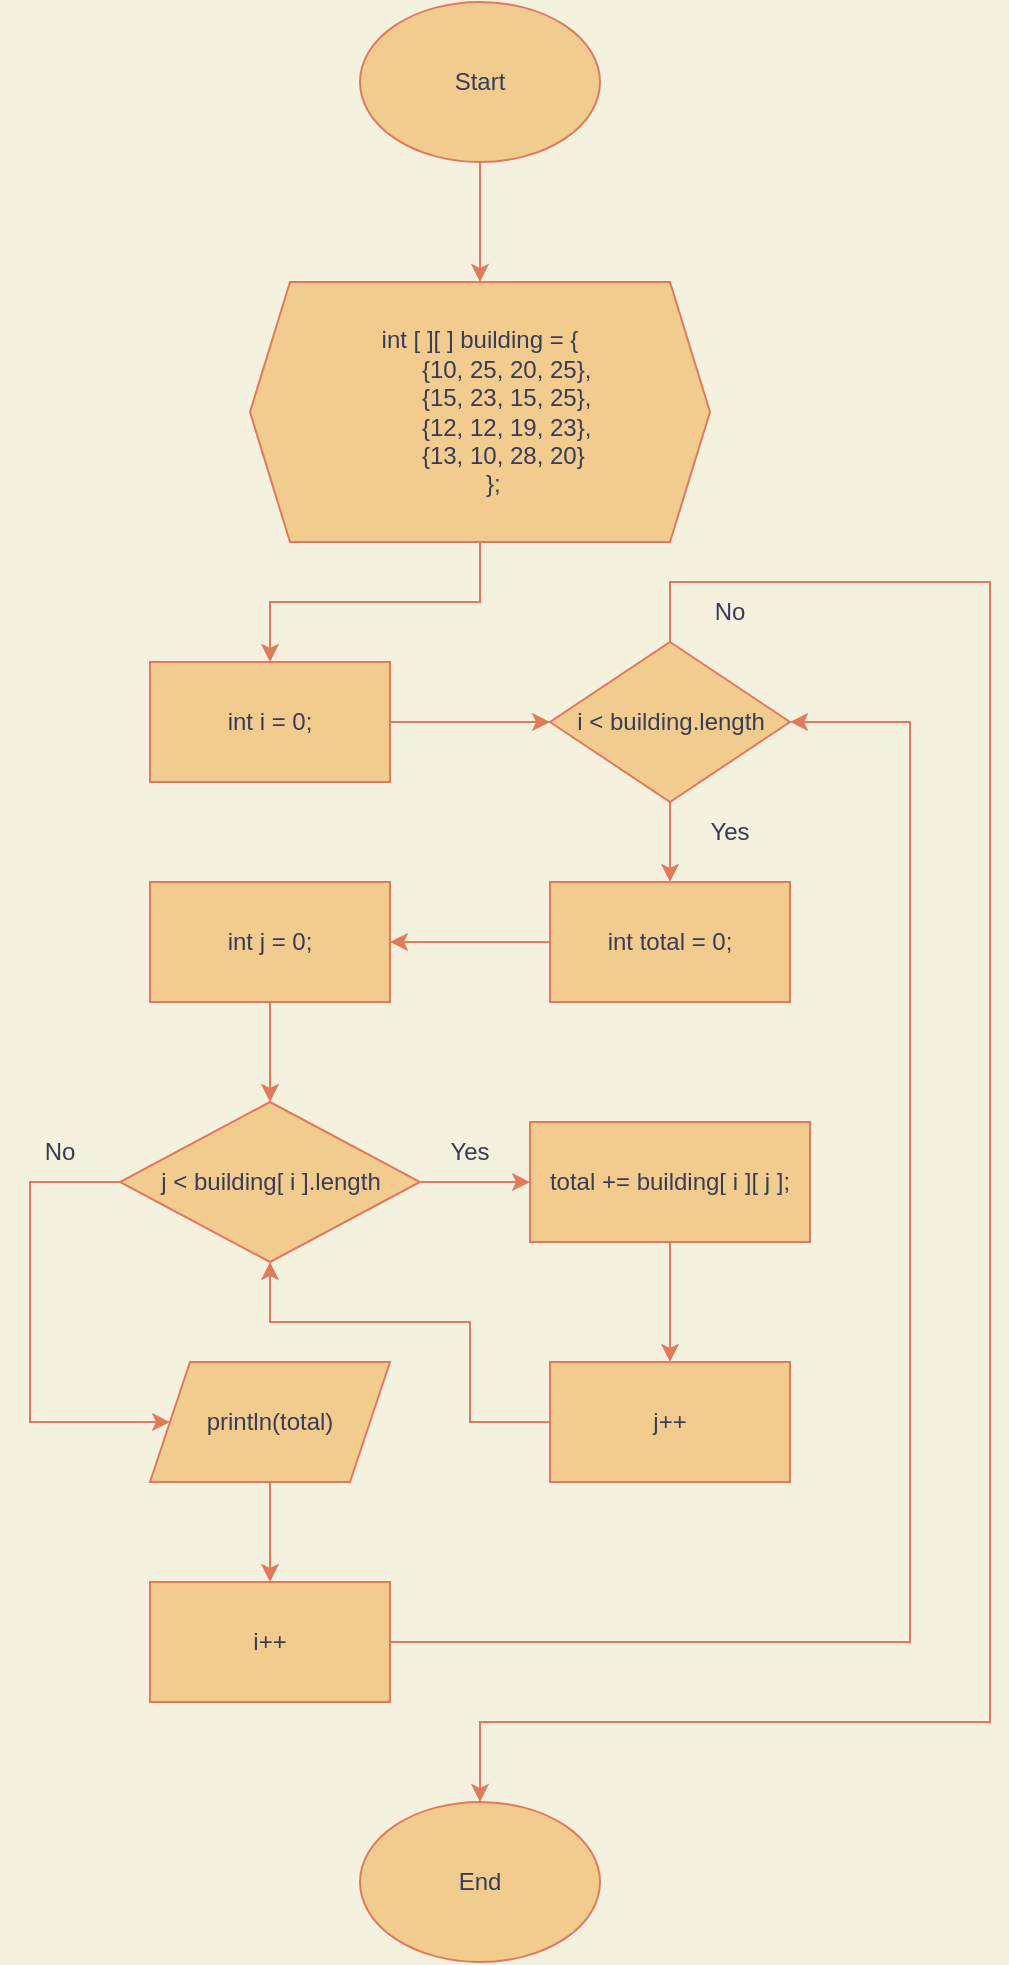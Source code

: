 <mxfile version="20.3.0" type="device"><diagram id="k0EZAjdPuMYP8PGCmBsO" name="Page-1"><mxGraphModel dx="1386" dy="905" grid="1" gridSize="10" guides="1" tooltips="1" connect="1" arrows="1" fold="1" page="1" pageScale="1" pageWidth="850" pageHeight="1100" background="#F4F1DE" math="0" shadow="0"><root><mxCell id="0"/><mxCell id="1" parent="0"/><mxCell id="sRJ_flXJZUKk0AQYQXK5-1" value="Start" style="ellipse;whiteSpace=wrap;html=1;fillColor=#F2CC8F;strokeColor=#E07A5F;fontColor=#393C56;" parent="1" vertex="1"><mxGeometry x="365" width="120" height="80" as="geometry"/></mxCell><mxCell id="sRJ_flXJZUKk0AQYQXK5-2" value="End" style="ellipse;whiteSpace=wrap;html=1;fillColor=#F2CC8F;strokeColor=#E07A5F;fontColor=#393C56;" parent="1" vertex="1"><mxGeometry x="365" y="900" width="120" height="80" as="geometry"/></mxCell><mxCell id="sRJ_flXJZUKk0AQYQXK5-3" value="&lt;div&gt;int [ ][ ] building = {&lt;/div&gt;&lt;div&gt;&amp;nbsp; &amp;nbsp; &amp;nbsp; &amp;nbsp; {10, 25, 20, 25},&lt;/div&gt;&lt;div&gt;&amp;nbsp; &amp;nbsp; &amp;nbsp; &amp;nbsp; {15, 23, 15, 25},&lt;/div&gt;&lt;div&gt;&amp;nbsp; &amp;nbsp; &amp;nbsp; &amp;nbsp; {12, 12, 19, 23},&lt;/div&gt;&lt;div&gt;&amp;nbsp; &amp;nbsp; &amp;nbsp; &amp;nbsp; {13, 10, 28, 20}&amp;nbsp;&lt;/div&gt;&lt;div&gt;&amp;nbsp; &amp;nbsp; };&lt;/div&gt;" style="shape=hexagon;perimeter=hexagonPerimeter2;whiteSpace=wrap;html=1;fixedSize=1;fillColor=#F2CC8F;strokeColor=#E07A5F;fontColor=#393C56;" parent="1" vertex="1"><mxGeometry x="310" y="140" width="230" height="130" as="geometry"/></mxCell><mxCell id="sRJ_flXJZUKk0AQYQXK5-4" value="j &amp;lt; building[ i ].length" style="shape=rhombus;html=1;dashed=0;whitespace=wrap;perimeter=rhombusPerimeter;fillColor=#F2CC8F;strokeColor=#E07A5F;fontColor=#393C56;" parent="1" vertex="1"><mxGeometry x="245" y="550" width="150" height="80" as="geometry"/></mxCell><mxCell id="sRJ_flXJZUKk0AQYQXK5-5" value="int i = 0;" style="rounded=0;whiteSpace=wrap;html=1;fillColor=#F2CC8F;strokeColor=#E07A5F;fontColor=#393C56;" parent="1" vertex="1"><mxGeometry x="260" y="330" width="120" height="60" as="geometry"/></mxCell><mxCell id="sRJ_flXJZUKk0AQYQXK5-6" value="int total = 0;" style="rounded=0;whiteSpace=wrap;html=1;fillColor=#F2CC8F;strokeColor=#E07A5F;fontColor=#393C56;" parent="1" vertex="1"><mxGeometry x="460" y="440" width="120" height="60" as="geometry"/></mxCell><mxCell id="sRJ_flXJZUKk0AQYQXK5-7" value="i &amp;lt; building.length" style="shape=rhombus;html=1;dashed=0;whitespace=wrap;perimeter=rhombusPerimeter;fillColor=#F2CC8F;strokeColor=#E07A5F;fontColor=#393C56;" parent="1" vertex="1"><mxGeometry x="460" y="320" width="120" height="80" as="geometry"/></mxCell><mxCell id="sRJ_flXJZUKk0AQYQXK5-8" value="int j = 0;" style="rounded=0;whiteSpace=wrap;html=1;fillColor=#F2CC8F;strokeColor=#E07A5F;fontColor=#393C56;" parent="1" vertex="1"><mxGeometry x="260" y="440" width="120" height="60" as="geometry"/></mxCell><mxCell id="sRJ_flXJZUKk0AQYQXK5-10" value="" style="endArrow=classic;html=1;rounded=0;entryX=1;entryY=0.5;entryDx=0;entryDy=0;exitX=0;exitY=0.5;exitDx=0;exitDy=0;labelBackgroundColor=#F4F1DE;strokeColor=#E07A5F;fontColor=#393C56;" parent="1" source="sRJ_flXJZUKk0AQYQXK5-6" target="sRJ_flXJZUKk0AQYQXK5-8" edge="1"><mxGeometry width="50" height="50" relative="1" as="geometry"><mxPoint x="110" y="370" as="sourcePoint"/><mxPoint x="160" y="320" as="targetPoint"/></mxGeometry></mxCell><mxCell id="sRJ_flXJZUKk0AQYQXK5-11" value="" style="endArrow=classic;html=1;rounded=0;entryX=0.5;entryY=0;entryDx=0;entryDy=0;exitX=0.5;exitY=1;exitDx=0;exitDy=0;labelBackgroundColor=#F4F1DE;strokeColor=#E07A5F;fontColor=#393C56;" parent="1" source="sRJ_flXJZUKk0AQYQXK5-7" target="sRJ_flXJZUKk0AQYQXK5-6" edge="1"><mxGeometry width="50" height="50" relative="1" as="geometry"><mxPoint x="120" y="380" as="sourcePoint"/><mxPoint x="170" y="330" as="targetPoint"/></mxGeometry></mxCell><mxCell id="sRJ_flXJZUKk0AQYQXK5-12" value="" style="endArrow=classic;html=1;rounded=0;entryX=0;entryY=0.5;entryDx=0;entryDy=0;exitX=1;exitY=0.5;exitDx=0;exitDy=0;labelBackgroundColor=#F4F1DE;strokeColor=#E07A5F;fontColor=#393C56;" parent="1" source="sRJ_flXJZUKk0AQYQXK5-5" target="sRJ_flXJZUKk0AQYQXK5-7" edge="1"><mxGeometry width="50" height="50" relative="1" as="geometry"><mxPoint x="130" y="390" as="sourcePoint"/><mxPoint x="180" y="340" as="targetPoint"/></mxGeometry></mxCell><mxCell id="sRJ_flXJZUKk0AQYQXK5-13" value="" style="endArrow=classic;html=1;rounded=0;entryX=0.5;entryY=0;entryDx=0;entryDy=0;exitX=0.5;exitY=1;exitDx=0;exitDy=0;labelBackgroundColor=#F4F1DE;strokeColor=#E07A5F;fontColor=#393C56;" parent="1" source="sRJ_flXJZUKk0AQYQXK5-3" target="sRJ_flXJZUKk0AQYQXK5-5" edge="1"><mxGeometry width="50" height="50" relative="1" as="geometry"><mxPoint x="140" y="400" as="sourcePoint"/><mxPoint x="190" y="350" as="targetPoint"/><Array as="points"><mxPoint x="425" y="300"/><mxPoint x="320" y="300"/></Array></mxGeometry></mxCell><mxCell id="sRJ_flXJZUKk0AQYQXK5-15" value="No" style="text;html=1;strokeColor=none;fillColor=none;align=center;verticalAlign=middle;whiteSpace=wrap;rounded=0;fontColor=#393C56;" parent="1" vertex="1"><mxGeometry x="185" y="560" width="60" height="30" as="geometry"/></mxCell><mxCell id="sRJ_flXJZUKk0AQYQXK5-17" value="" style="endArrow=classic;html=1;rounded=0;entryX=0.5;entryY=0;entryDx=0;entryDy=0;exitX=0.5;exitY=1;exitDx=0;exitDy=0;labelBackgroundColor=#F4F1DE;strokeColor=#E07A5F;fontColor=#393C56;" parent="1" source="sRJ_flXJZUKk0AQYQXK5-27" target="sRJ_flXJZUKk0AQYQXK5-28" edge="1"><mxGeometry width="50" height="50" relative="1" as="geometry"><mxPoint x="10" y="460" as="sourcePoint"/><mxPoint x="60" y="410" as="targetPoint"/></mxGeometry></mxCell><mxCell id="sRJ_flXJZUKk0AQYQXK5-18" value="" style="endArrow=classic;html=1;rounded=0;entryX=0.5;entryY=0;entryDx=0;entryDy=0;exitX=0.5;exitY=1;exitDx=0;exitDy=0;labelBackgroundColor=#F4F1DE;strokeColor=#E07A5F;fontColor=#393C56;" parent="1" source="sRJ_flXJZUKk0AQYQXK5-24" target="sRJ_flXJZUKk0AQYQXK5-26" edge="1"><mxGeometry width="50" height="50" relative="1" as="geometry"><mxPoint x="20" y="470" as="sourcePoint"/><mxPoint x="70" y="420" as="targetPoint"/></mxGeometry></mxCell><mxCell id="sRJ_flXJZUKk0AQYQXK5-19" value="" style="endArrow=classic;html=1;rounded=0;entryX=0;entryY=0.5;entryDx=0;entryDy=0;exitX=1;exitY=0.5;exitDx=0;exitDy=0;labelBackgroundColor=#F4F1DE;strokeColor=#E07A5F;fontColor=#393C56;" parent="1" source="sRJ_flXJZUKk0AQYQXK5-4" target="sRJ_flXJZUKk0AQYQXK5-24" edge="1"><mxGeometry width="50" height="50" relative="1" as="geometry"><mxPoint x="30" y="480" as="sourcePoint"/><mxPoint x="80" y="430" as="targetPoint"/></mxGeometry></mxCell><mxCell id="sRJ_flXJZUKk0AQYQXK5-20" value="" style="endArrow=classic;html=1;rounded=0;entryX=0.5;entryY=0;entryDx=0;entryDy=0;exitX=0.5;exitY=1;exitDx=0;exitDy=0;labelBackgroundColor=#F4F1DE;strokeColor=#E07A5F;fontColor=#393C56;" parent="1" source="sRJ_flXJZUKk0AQYQXK5-1" target="sRJ_flXJZUKk0AQYQXK5-3" edge="1"><mxGeometry width="50" height="50" relative="1" as="geometry"><mxPoint x="40" y="490" as="sourcePoint"/><mxPoint x="90" y="440" as="targetPoint"/></mxGeometry></mxCell><mxCell id="sRJ_flXJZUKk0AQYQXK5-21" value="" style="endArrow=classic;html=1;rounded=0;exitX=0.5;exitY=1;exitDx=0;exitDy=0;labelBackgroundColor=#F4F1DE;strokeColor=#E07A5F;fontColor=#393C56;" parent="1" source="sRJ_flXJZUKk0AQYQXK5-8" target="sRJ_flXJZUKk0AQYQXK5-4" edge="1"><mxGeometry width="50" height="50" relative="1" as="geometry"><mxPoint x="50" y="500" as="sourcePoint"/><mxPoint x="100" y="450" as="targetPoint"/></mxGeometry></mxCell><mxCell id="sRJ_flXJZUKk0AQYQXK5-22" value="Yes" style="text;html=1;strokeColor=none;fillColor=none;align=center;verticalAlign=middle;whiteSpace=wrap;rounded=0;fontColor=#393C56;" parent="1" vertex="1"><mxGeometry x="520" y="400" width="60" height="30" as="geometry"/></mxCell><mxCell id="sRJ_flXJZUKk0AQYQXK5-24" value="total += building[ i ][ j ];" style="rounded=0;whiteSpace=wrap;html=1;fillColor=#F2CC8F;strokeColor=#E07A5F;fontColor=#393C56;" parent="1" vertex="1"><mxGeometry x="450" y="560" width="140" height="60" as="geometry"/></mxCell><mxCell id="sRJ_flXJZUKk0AQYQXK5-25" value="Yes" style="text;html=1;strokeColor=none;fillColor=none;align=center;verticalAlign=middle;whiteSpace=wrap;rounded=0;fontColor=#393C56;" parent="1" vertex="1"><mxGeometry x="390" y="560" width="60" height="30" as="geometry"/></mxCell><mxCell id="sRJ_flXJZUKk0AQYQXK5-26" value="j++" style="rounded=0;whiteSpace=wrap;html=1;fillColor=#F2CC8F;strokeColor=#E07A5F;fontColor=#393C56;" parent="1" vertex="1"><mxGeometry x="460" y="680" width="120" height="60" as="geometry"/></mxCell><mxCell id="sRJ_flXJZUKk0AQYQXK5-27" value="println(total)" style="shape=parallelogram;perimeter=parallelogramPerimeter;whiteSpace=wrap;html=1;fixedSize=1;fillColor=#F2CC8F;strokeColor=#E07A5F;fontColor=#393C56;" parent="1" vertex="1"><mxGeometry x="260" y="680" width="120" height="60" as="geometry"/></mxCell><mxCell id="sRJ_flXJZUKk0AQYQXK5-28" value="i++" style="rounded=0;whiteSpace=wrap;html=1;fillColor=#F2CC8F;strokeColor=#E07A5F;fontColor=#393C56;" parent="1" vertex="1"><mxGeometry x="260" y="790" width="120" height="60" as="geometry"/></mxCell><mxCell id="sRJ_flXJZUKk0AQYQXK5-30" value="" style="endArrow=classic;html=1;rounded=0;exitX=0;exitY=0.5;exitDx=0;exitDy=0;entryX=0;entryY=0.5;entryDx=0;entryDy=0;labelBackgroundColor=#F4F1DE;strokeColor=#E07A5F;fontColor=#393C56;" parent="1" source="sRJ_flXJZUKk0AQYQXK5-4" target="sRJ_flXJZUKk0AQYQXK5-27" edge="1"><mxGeometry width="50" height="50" relative="1" as="geometry"><mxPoint x="20" y="470" as="sourcePoint"/><mxPoint x="70" y="420" as="targetPoint"/><Array as="points"><mxPoint x="200" y="590"/><mxPoint x="200" y="710"/></Array></mxGeometry></mxCell><mxCell id="sRJ_flXJZUKk0AQYQXK5-31" value="" style="endArrow=classic;html=1;rounded=0;exitX=0.5;exitY=0;exitDx=0;exitDy=0;entryX=0.5;entryY=0;entryDx=0;entryDy=0;labelBackgroundColor=#F4F1DE;strokeColor=#E07A5F;fontColor=#393C56;" parent="1" source="sRJ_flXJZUKk0AQYQXK5-7" target="sRJ_flXJZUKk0AQYQXK5-2" edge="1"><mxGeometry width="50" height="50" relative="1" as="geometry"><mxPoint x="30" y="480" as="sourcePoint"/><mxPoint x="80" y="430" as="targetPoint"/><Array as="points"><mxPoint x="520" y="290"/><mxPoint x="680" y="290"/><mxPoint x="680" y="860"/><mxPoint x="425" y="860"/></Array></mxGeometry></mxCell><mxCell id="sRJ_flXJZUKk0AQYQXK5-32" value="" style="endArrow=classic;html=1;rounded=0;entryX=0.5;entryY=1;entryDx=0;entryDy=0;exitX=0;exitY=0.5;exitDx=0;exitDy=0;labelBackgroundColor=#F4F1DE;strokeColor=#E07A5F;fontColor=#393C56;" parent="1" source="sRJ_flXJZUKk0AQYQXK5-26" target="sRJ_flXJZUKk0AQYQXK5-4" edge="1"><mxGeometry width="50" height="50" relative="1" as="geometry"><mxPoint x="150" y="660" as="sourcePoint"/><mxPoint x="200" y="610" as="targetPoint"/><Array as="points"><mxPoint x="420" y="710"/><mxPoint x="420" y="660"/><mxPoint x="320" y="660"/></Array></mxGeometry></mxCell><mxCell id="sRJ_flXJZUKk0AQYQXK5-33" value="" style="endArrow=classic;html=1;rounded=0;entryX=1;entryY=0.5;entryDx=0;entryDy=0;exitX=1;exitY=0.5;exitDx=0;exitDy=0;labelBackgroundColor=#F4F1DE;strokeColor=#E07A5F;fontColor=#393C56;" parent="1" source="sRJ_flXJZUKk0AQYQXK5-28" target="sRJ_flXJZUKk0AQYQXK5-7" edge="1"><mxGeometry width="50" height="50" relative="1" as="geometry"><mxPoint x="50" y="500" as="sourcePoint"/><mxPoint x="100" y="450" as="targetPoint"/><Array as="points"><mxPoint x="640" y="820"/><mxPoint x="640" y="360"/></Array></mxGeometry></mxCell><mxCell id="sRJ_flXJZUKk0AQYQXK5-34" value="No" style="text;html=1;strokeColor=none;fillColor=none;align=center;verticalAlign=middle;whiteSpace=wrap;rounded=0;fontColor=#393C56;" parent="1" vertex="1"><mxGeometry x="520" y="290" width="60" height="30" as="geometry"/></mxCell></root></mxGraphModel></diagram></mxfile>